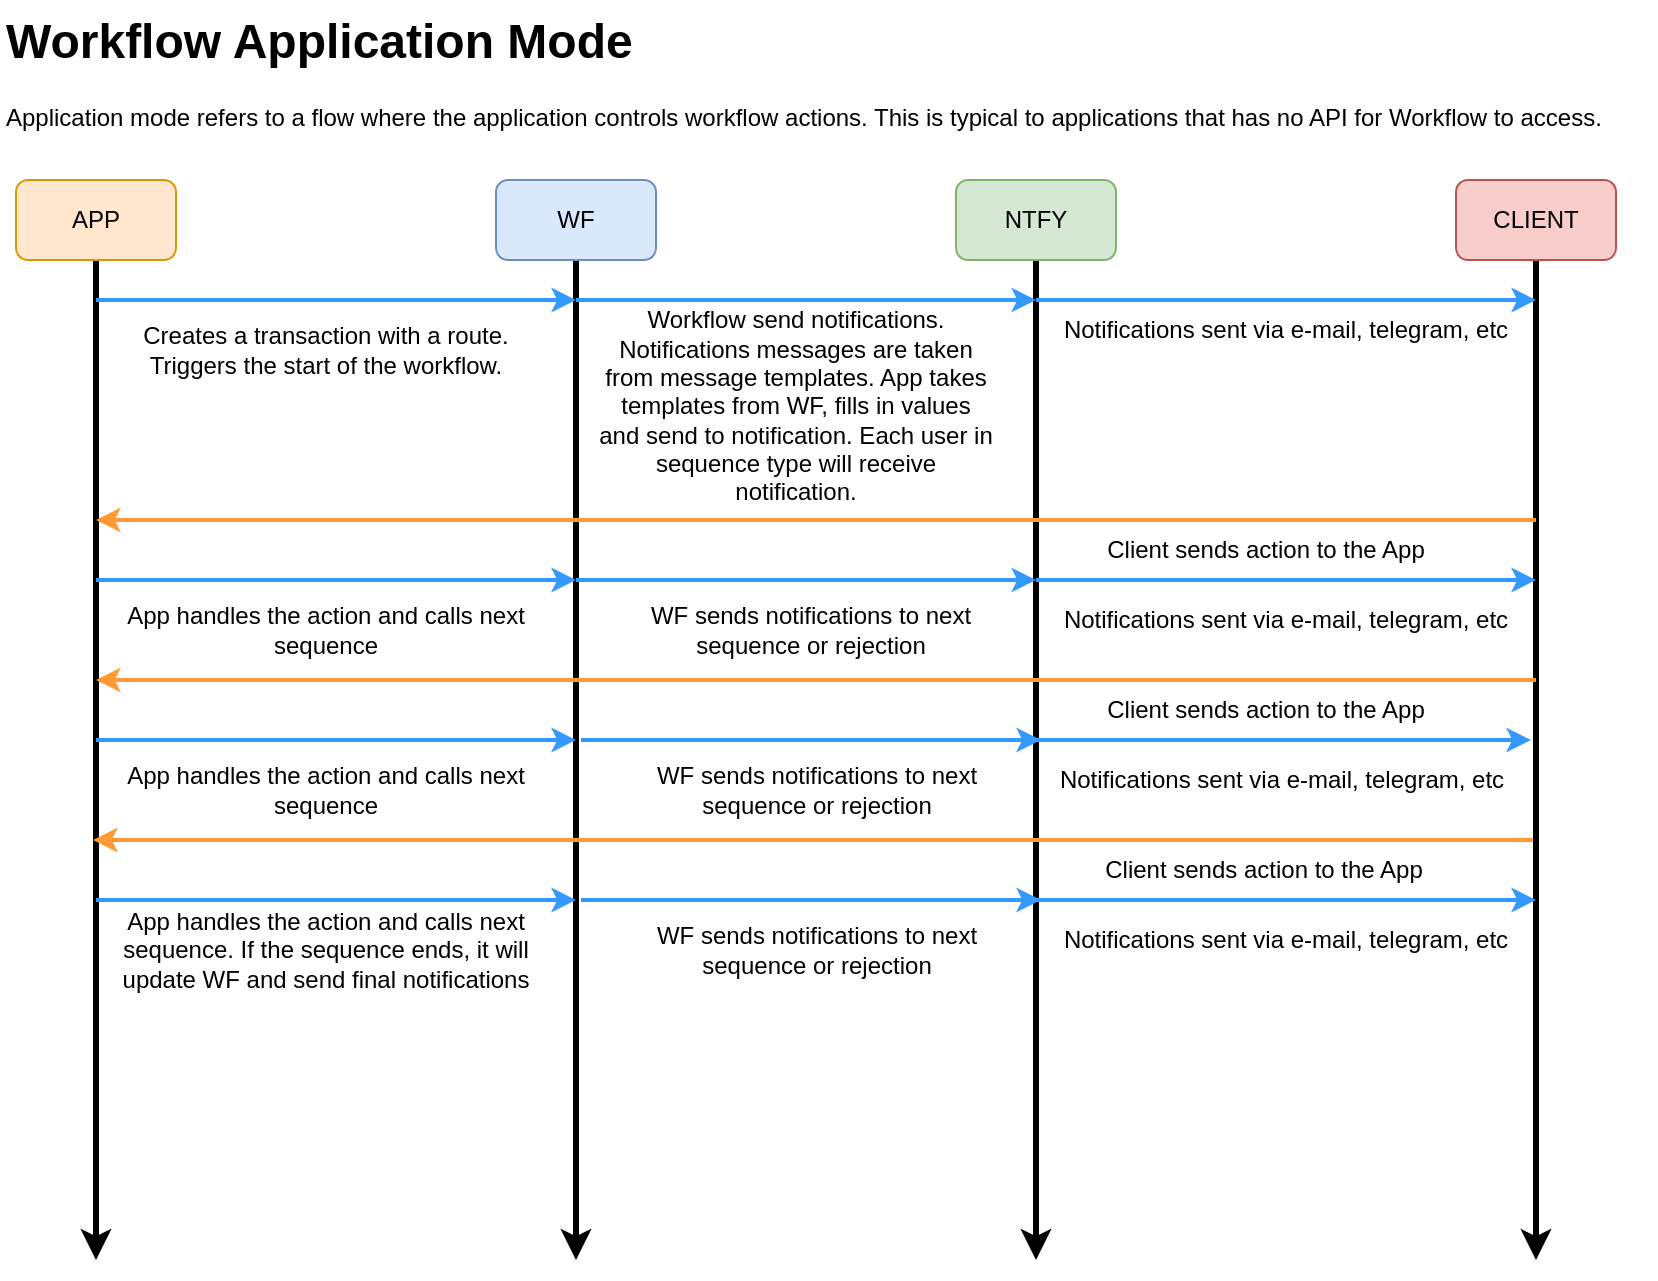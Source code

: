 <mxfile version="26.2.13">
  <diagram name="Page-1" id="2YBvvXClWsGukQMizWep">
    <mxGraphModel dx="1420" dy="786" grid="1" gridSize="10" guides="1" tooltips="1" connect="1" arrows="1" fold="1" page="1" pageScale="1" pageWidth="850" pageHeight="1100" math="0" shadow="0">
      <root>
        <mxCell id="0" />
        <mxCell id="1" parent="0" />
        <mxCell id="wew7B_fSViKdHfvEWTY7-6" value="&lt;h1 style=&quot;margin-top: 0px;&quot;&gt;Workflow Application Mode&lt;/h1&gt;&lt;p&gt;Application mode refers to a flow where the application controls workflow actions. This is typical to applications that has no API for Workflow to access. &lt;br&gt;&lt;/p&gt;" style="text;html=1;whiteSpace=wrap;overflow=hidden;rounded=0;" parent="1" vertex="1">
          <mxGeometry x="12.5" y="10" width="827.5" height="70" as="geometry" />
        </mxCell>
        <mxCell id="wew7B_fSViKdHfvEWTY7-13" style="edgeStyle=orthogonalEdgeStyle;rounded=0;orthogonalLoop=1;jettySize=auto;html=1;exitX=0.5;exitY=1;exitDx=0;exitDy=0;strokeWidth=3;" parent="1" source="wew7B_fSViKdHfvEWTY7-7" edge="1">
          <mxGeometry relative="1" as="geometry">
            <mxPoint x="60" y="640" as="targetPoint" />
          </mxGeometry>
        </mxCell>
        <mxCell id="wew7B_fSViKdHfvEWTY7-7" value="APP" style="rounded=1;whiteSpace=wrap;html=1;fillColor=#ffe6cc;strokeColor=#d79b00;" parent="1" vertex="1">
          <mxGeometry x="20" y="100" width="80" height="40" as="geometry" />
        </mxCell>
        <mxCell id="wew7B_fSViKdHfvEWTY7-12" style="edgeStyle=orthogonalEdgeStyle;rounded=0;orthogonalLoop=1;jettySize=auto;html=1;exitX=0.5;exitY=1;exitDx=0;exitDy=0;strokeWidth=3;" parent="1" source="wew7B_fSViKdHfvEWTY7-8" edge="1">
          <mxGeometry relative="1" as="geometry">
            <mxPoint x="300" y="640" as="targetPoint" />
          </mxGeometry>
        </mxCell>
        <mxCell id="wew7B_fSViKdHfvEWTY7-8" value="WF" style="rounded=1;whiteSpace=wrap;html=1;fillColor=#dae8fc;strokeColor=#6c8ebf;" parent="1" vertex="1">
          <mxGeometry x="260" y="100" width="80" height="40" as="geometry" />
        </mxCell>
        <mxCell id="wew7B_fSViKdHfvEWTY7-14" style="edgeStyle=orthogonalEdgeStyle;rounded=0;orthogonalLoop=1;jettySize=auto;html=1;exitX=0.5;exitY=1;exitDx=0;exitDy=0;strokeWidth=3;" parent="1" source="wew7B_fSViKdHfvEWTY7-9" edge="1">
          <mxGeometry relative="1" as="geometry">
            <mxPoint x="530" y="640" as="targetPoint" />
          </mxGeometry>
        </mxCell>
        <mxCell id="wew7B_fSViKdHfvEWTY7-9" value="NTFY" style="rounded=1;whiteSpace=wrap;html=1;fillColor=#d5e8d4;strokeColor=#82b366;" parent="1" vertex="1">
          <mxGeometry x="490" y="100" width="80" height="40" as="geometry" />
        </mxCell>
        <mxCell id="wew7B_fSViKdHfvEWTY7-15" style="edgeStyle=orthogonalEdgeStyle;rounded=0;orthogonalLoop=1;jettySize=auto;html=1;exitX=0.5;exitY=1;exitDx=0;exitDy=0;strokeWidth=3;" parent="1" source="wew7B_fSViKdHfvEWTY7-10" edge="1">
          <mxGeometry relative="1" as="geometry">
            <mxPoint x="780" y="640" as="targetPoint" />
            <Array as="points">
              <mxPoint x="780" y="640" />
            </Array>
          </mxGeometry>
        </mxCell>
        <mxCell id="wew7B_fSViKdHfvEWTY7-10" value="CLIENT" style="rounded=1;whiteSpace=wrap;html=1;fillColor=#f8cecc;strokeColor=#b85450;" parent="1" vertex="1">
          <mxGeometry x="740" y="100" width="80" height="40" as="geometry" />
        </mxCell>
        <mxCell id="wew7B_fSViKdHfvEWTY7-17" value="" style="endArrow=classic;html=1;rounded=0;strokeWidth=2;strokeColor=light-dark(#3399FF,#EDEDED);" parent="1" edge="1">
          <mxGeometry width="50" height="50" relative="1" as="geometry">
            <mxPoint x="60" y="160" as="sourcePoint" />
            <mxPoint x="300" y="160" as="targetPoint" />
          </mxGeometry>
        </mxCell>
        <mxCell id="wew7B_fSViKdHfvEWTY7-18" value="" style="endArrow=classic;html=1;rounded=0;strokeColor=#3399FF;strokeWidth=2;" parent="1" edge="1">
          <mxGeometry width="50" height="50" relative="1" as="geometry">
            <mxPoint x="300" y="160" as="sourcePoint" />
            <mxPoint x="530" y="160" as="targetPoint" />
          </mxGeometry>
        </mxCell>
        <mxCell id="wew7B_fSViKdHfvEWTY7-19" value="Workflow send notifications. Notifications messages are taken from message templates. App takes templates from WF, fills in values and send to notification. Each user in sequence type will receive notification." style="text;html=1;align=center;verticalAlign=middle;whiteSpace=wrap;rounded=0;" parent="1" vertex="1">
          <mxGeometry x="310" y="173" width="200" height="80" as="geometry" />
        </mxCell>
        <mxCell id="wew7B_fSViKdHfvEWTY7-20" value="Client sends action to the App" style="text;html=1;align=center;verticalAlign=middle;whiteSpace=wrap;rounded=0;" parent="1" vertex="1">
          <mxGeometry x="540" y="270" width="210" height="30" as="geometry" />
        </mxCell>
        <mxCell id="wew7B_fSViKdHfvEWTY7-21" value="Notifications sent via e-mail, telegram, etc" style="text;html=1;align=center;verticalAlign=middle;whiteSpace=wrap;rounded=0;" parent="1" vertex="1">
          <mxGeometry x="540" y="160" width="230" height="30" as="geometry" />
        </mxCell>
        <mxCell id="wew7B_fSViKdHfvEWTY7-26" value="" style="endArrow=classic;html=1;rounded=0;strokeColor=#3399FF;strokeWidth=2;" parent="1" edge="1">
          <mxGeometry width="50" height="50" relative="1" as="geometry">
            <mxPoint x="530" y="160" as="sourcePoint" />
            <mxPoint x="780" y="160" as="targetPoint" />
          </mxGeometry>
        </mxCell>
        <mxCell id="wew7B_fSViKdHfvEWTY7-27" value="" style="endArrow=classic;html=1;rounded=0;strokeWidth=2;strokeColor=light-dark(#FF9933,#EDEDED);" parent="1" edge="1">
          <mxGeometry width="50" height="50" relative="1" as="geometry">
            <mxPoint x="780" y="270" as="sourcePoint" />
            <mxPoint x="60" y="270" as="targetPoint" />
          </mxGeometry>
        </mxCell>
        <mxCell id="wew7B_fSViKdHfvEWTY7-28" value="Creates a transaction with a route.&lt;br&gt;Triggers the start of the workflow." style="text;html=1;align=center;verticalAlign=middle;whiteSpace=wrap;rounded=0;" parent="1" vertex="1">
          <mxGeometry x="70" y="170" width="210" height="30" as="geometry" />
        </mxCell>
        <mxCell id="wew7B_fSViKdHfvEWTY7-29" value="App handles the action and calls next sequence" style="text;html=1;align=center;verticalAlign=middle;whiteSpace=wrap;rounded=0;" parent="1" vertex="1">
          <mxGeometry x="70" y="310" width="210" height="30" as="geometry" />
        </mxCell>
        <mxCell id="wew7B_fSViKdHfvEWTY7-30" value="" style="endArrow=classic;html=1;rounded=0;strokeWidth=2;strokeColor=light-dark(#3399FF,#EDEDED);" parent="1" edge="1">
          <mxGeometry width="50" height="50" relative="1" as="geometry">
            <mxPoint x="60" y="300" as="sourcePoint" />
            <mxPoint x="300" y="300" as="targetPoint" />
          </mxGeometry>
        </mxCell>
        <mxCell id="wew7B_fSViKdHfvEWTY7-31" value="" style="endArrow=classic;html=1;rounded=0;strokeColor=#3399FF;strokeWidth=2;" parent="1" edge="1">
          <mxGeometry width="50" height="50" relative="1" as="geometry">
            <mxPoint x="300" y="300" as="sourcePoint" />
            <mxPoint x="530" y="300" as="targetPoint" />
          </mxGeometry>
        </mxCell>
        <mxCell id="wew7B_fSViKdHfvEWTY7-32" value="WF sends notifications to next sequence or rejection" style="text;html=1;align=center;verticalAlign=middle;whiteSpace=wrap;rounded=0;" parent="1" vertex="1">
          <mxGeometry x="310" y="310" width="215" height="30" as="geometry" />
        </mxCell>
        <mxCell id="wew7B_fSViKdHfvEWTY7-33" value="" style="endArrow=classic;html=1;rounded=0;strokeColor=#3399FF;strokeWidth=2;" parent="1" edge="1">
          <mxGeometry width="50" height="50" relative="1" as="geometry">
            <mxPoint x="530" y="300" as="sourcePoint" />
            <mxPoint x="780" y="300" as="targetPoint" />
          </mxGeometry>
        </mxCell>
        <mxCell id="wew7B_fSViKdHfvEWTY7-34" value="Notifications sent via e-mail, telegram, etc" style="text;html=1;align=center;verticalAlign=middle;whiteSpace=wrap;rounded=0;" parent="1" vertex="1">
          <mxGeometry x="540" y="310" width="230" height="20" as="geometry" />
        </mxCell>
        <mxCell id="wew7B_fSViKdHfvEWTY7-35" value="" style="endArrow=classic;html=1;rounded=0;strokeWidth=2;strokeColor=light-dark(#FF9933,#EDEDED);" parent="1" edge="1">
          <mxGeometry width="50" height="50" relative="1" as="geometry">
            <mxPoint x="780" y="350" as="sourcePoint" />
            <mxPoint x="60" y="350" as="targetPoint" />
          </mxGeometry>
        </mxCell>
        <mxCell id="wew7B_fSViKdHfvEWTY7-40" value="Client sends action to the App" style="text;html=1;align=center;verticalAlign=middle;whiteSpace=wrap;rounded=0;" parent="1" vertex="1">
          <mxGeometry x="540" y="350" width="210" height="30" as="geometry" />
        </mxCell>
        <mxCell id="wew7B_fSViKdHfvEWTY7-41" value="App handles the action and calls next sequence" style="text;html=1;align=center;verticalAlign=middle;whiteSpace=wrap;rounded=0;" parent="1" vertex="1">
          <mxGeometry x="70" y="390" width="210" height="30" as="geometry" />
        </mxCell>
        <mxCell id="wew7B_fSViKdHfvEWTY7-42" value="" style="endArrow=classic;html=1;rounded=0;strokeWidth=2;strokeColor=light-dark(#3399FF,#EDEDED);" parent="1" edge="1">
          <mxGeometry width="50" height="50" relative="1" as="geometry">
            <mxPoint x="60" y="380" as="sourcePoint" />
            <mxPoint x="300" y="380" as="targetPoint" />
          </mxGeometry>
        </mxCell>
        <mxCell id="wew7B_fSViKdHfvEWTY7-43" value="" style="endArrow=classic;html=1;rounded=0;strokeColor=#3399FF;strokeWidth=2;" parent="1" edge="1">
          <mxGeometry width="50" height="50" relative="1" as="geometry">
            <mxPoint x="302.5" y="380" as="sourcePoint" />
            <mxPoint x="532.5" y="380" as="targetPoint" />
          </mxGeometry>
        </mxCell>
        <mxCell id="wew7B_fSViKdHfvEWTY7-44" value="WF sends notifications to next sequence or rejection" style="text;html=1;align=center;verticalAlign=middle;whiteSpace=wrap;rounded=0;" parent="1" vertex="1">
          <mxGeometry x="312.5" y="390" width="215" height="30" as="geometry" />
        </mxCell>
        <mxCell id="wew7B_fSViKdHfvEWTY7-45" value="" style="endArrow=classic;html=1;rounded=0;strokeColor=#3399FF;strokeWidth=2;" parent="1" edge="1">
          <mxGeometry width="50" height="50" relative="1" as="geometry">
            <mxPoint x="530" y="460" as="sourcePoint" />
            <mxPoint x="780" y="460" as="targetPoint" />
          </mxGeometry>
        </mxCell>
        <mxCell id="wew7B_fSViKdHfvEWTY7-46" value="Notifications sent via e-mail, telegram, etc" style="text;html=1;align=center;verticalAlign=middle;whiteSpace=wrap;rounded=0;" parent="1" vertex="1">
          <mxGeometry x="540" y="470" width="230" height="20" as="geometry" />
        </mxCell>
        <mxCell id="wew7B_fSViKdHfvEWTY7-47" value="" style="endArrow=classic;html=1;rounded=0;strokeWidth=2;strokeColor=light-dark(#FF9933,#EDEDED);" parent="1" edge="1">
          <mxGeometry width="50" height="50" relative="1" as="geometry">
            <mxPoint x="778.5" y="430" as="sourcePoint" />
            <mxPoint x="58.5" y="430" as="targetPoint" />
          </mxGeometry>
        </mxCell>
        <mxCell id="wew7B_fSViKdHfvEWTY7-48" value="Client sends action to the App" style="text;html=1;align=center;verticalAlign=middle;whiteSpace=wrap;rounded=0;" parent="1" vertex="1">
          <mxGeometry x="538.5" y="430" width="210" height="30" as="geometry" />
        </mxCell>
        <mxCell id="wew7B_fSViKdHfvEWTY7-49" value="" style="endArrow=classic;html=1;rounded=0;strokeWidth=2;strokeColor=light-dark(#3399FF,#EDEDED);" parent="1" edge="1">
          <mxGeometry width="50" height="50" relative="1" as="geometry">
            <mxPoint x="60" y="460" as="sourcePoint" />
            <mxPoint x="300" y="460" as="targetPoint" />
          </mxGeometry>
        </mxCell>
        <mxCell id="wew7B_fSViKdHfvEWTY7-50" value="App handles the action and calls next sequence. If the sequence ends, it will update WF and send final notifications " style="text;html=1;align=center;verticalAlign=middle;whiteSpace=wrap;rounded=0;" parent="1" vertex="1">
          <mxGeometry x="70" y="470" width="210" height="30" as="geometry" />
        </mxCell>
        <mxCell id="wew7B_fSViKdHfvEWTY7-53" value="" style="endArrow=classic;html=1;rounded=0;strokeColor=#3399FF;strokeWidth=2;" parent="1" edge="1">
          <mxGeometry width="50" height="50" relative="1" as="geometry">
            <mxPoint x="302.5" y="460" as="sourcePoint" />
            <mxPoint x="532.5" y="460" as="targetPoint" />
          </mxGeometry>
        </mxCell>
        <mxCell id="wew7B_fSViKdHfvEWTY7-54" value="WF sends notifications to next sequence or rejection" style="text;html=1;align=center;verticalAlign=middle;whiteSpace=wrap;rounded=0;" parent="1" vertex="1">
          <mxGeometry x="312.5" y="470" width="215" height="30" as="geometry" />
        </mxCell>
        <mxCell id="wew7B_fSViKdHfvEWTY7-55" value="" style="endArrow=classic;html=1;rounded=0;strokeColor=#3399FF;strokeWidth=2;" parent="1" edge="1">
          <mxGeometry width="50" height="50" relative="1" as="geometry">
            <mxPoint x="527.5" y="380" as="sourcePoint" />
            <mxPoint x="777.5" y="380" as="targetPoint" />
          </mxGeometry>
        </mxCell>
        <mxCell id="wew7B_fSViKdHfvEWTY7-56" value="Notifications sent via e-mail, telegram, etc" style="text;html=1;align=center;verticalAlign=middle;whiteSpace=wrap;rounded=0;" parent="1" vertex="1">
          <mxGeometry x="537.5" y="390" width="230" height="20" as="geometry" />
        </mxCell>
      </root>
    </mxGraphModel>
  </diagram>
</mxfile>
